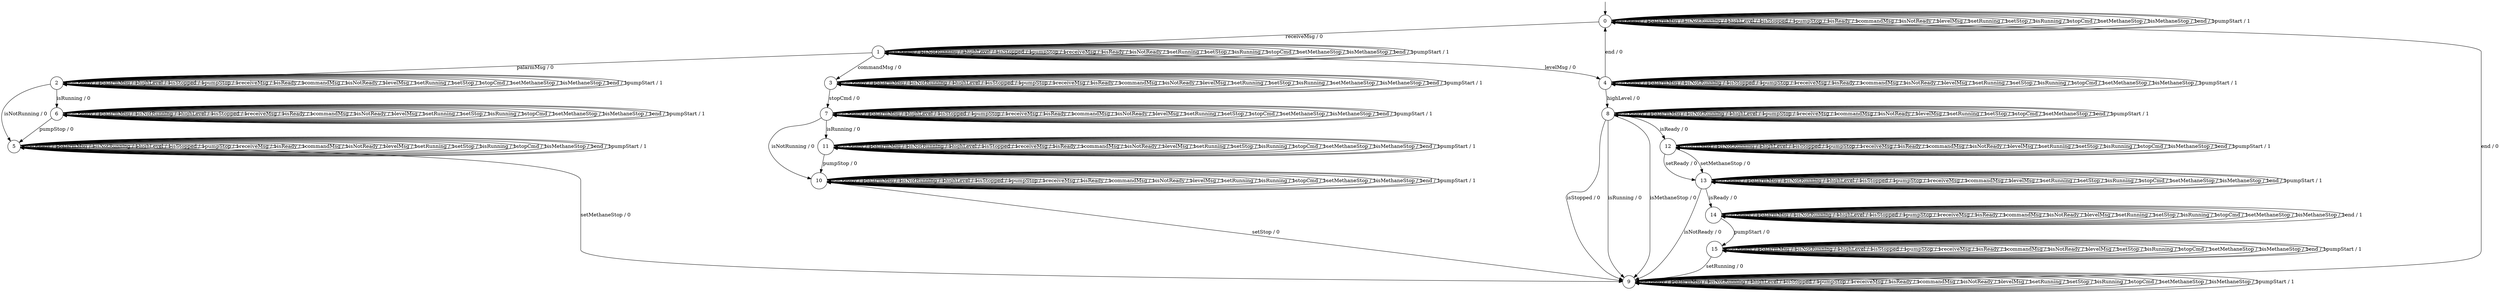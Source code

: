 digraph g {

	s0 [shape="circle" label="0"];
	s1 [shape="circle" label="1"];
	s2 [shape="circle" label="2"];
	s3 [shape="circle" label="3"];
	s4 [shape="circle" label="4"];
	s5 [shape="circle" label="5"];
	s6 [shape="circle" label="6"];
	s7 [shape="circle" label="7"];
	s8 [shape="circle" label="8"];
	s9 [shape="circle" label="9"];
	s10 [shape="circle" label="10"];
	s11 [shape="circle" label="11"];
	s12 [shape="circle" label="12"];
	s13 [shape="circle" label="13"];
	s14 [shape="circle" label="14"];
	s15 [shape="circle" label="15"];
	s0 -> s0 [label="setReady / 1"];
	s0 -> s0 [label="palarmMsg / 1"];
	s0 -> s0 [label="isNotRunning / 1"];
	s0 -> s0 [label="highLevel / 1"];
	s0 -> s0 [label="isStopped / 1"];
	s0 -> s0 [label="pumpStop / 1"];
	s0 -> s1 [label="receiveMsg / 0"];
	s0 -> s0 [label="isReady / 1"];
	s0 -> s0 [label="commandMsg / 1"];
	s0 -> s0 [label="isNotReady / 1"];
	s0 -> s0 [label="levelMsg / 1"];
	s0 -> s0 [label="setRunning / 1"];
	s0 -> s0 [label="setStop / 1"];
	s0 -> s0 [label="isRunning / 1"];
	s0 -> s0 [label="stopCmd / 1"];
	s0 -> s0 [label="setMethaneStop / 1"];
	s0 -> s0 [label="isMethaneStop / 1"];
	s0 -> s0 [label="end / 1"];
	s0 -> s0 [label="pumpStart / 1"];
	s1 -> s1 [label="setReady / 1"];
	s1 -> s2 [label="palarmMsg / 0"];
	s1 -> s1 [label="isNotRunning / 1"];
	s1 -> s1 [label="highLevel / 1"];
	s1 -> s1 [label="isStopped / 1"];
	s1 -> s1 [label="pumpStop / 1"];
	s1 -> s1 [label="receiveMsg / 1"];
	s1 -> s1 [label="isReady / 1"];
	s1 -> s3 [label="commandMsg / 0"];
	s1 -> s1 [label="isNotReady / 1"];
	s1 -> s4 [label="levelMsg / 0"];
	s1 -> s1 [label="setRunning / 1"];
	s1 -> s1 [label="setStop / 1"];
	s1 -> s1 [label="isRunning / 1"];
	s1 -> s1 [label="stopCmd / 1"];
	s1 -> s1 [label="setMethaneStop / 1"];
	s1 -> s1 [label="isMethaneStop / 1"];
	s1 -> s1 [label="end / 1"];
	s1 -> s1 [label="pumpStart / 1"];
	s2 -> s2 [label="setReady / 1"];
	s2 -> s2 [label="palarmMsg / 1"];
	s2 -> s5 [label="isNotRunning / 0"];
	s2 -> s2 [label="highLevel / 1"];
	s2 -> s2 [label="isStopped / 1"];
	s2 -> s2 [label="pumpStop / 1"];
	s2 -> s2 [label="receiveMsg / 1"];
	s2 -> s2 [label="isReady / 1"];
	s2 -> s2 [label="commandMsg / 1"];
	s2 -> s2 [label="isNotReady / 1"];
	s2 -> s2 [label="levelMsg / 1"];
	s2 -> s2 [label="setRunning / 1"];
	s2 -> s2 [label="setStop / 1"];
	s2 -> s6 [label="isRunning / 0"];
	s2 -> s2 [label="stopCmd / 1"];
	s2 -> s2 [label="setMethaneStop / 1"];
	s2 -> s2 [label="isMethaneStop / 1"];
	s2 -> s2 [label="end / 1"];
	s2 -> s2 [label="pumpStart / 1"];
	s3 -> s3 [label="setReady / 1"];
	s3 -> s3 [label="palarmMsg / 1"];
	s3 -> s3 [label="isNotRunning / 1"];
	s3 -> s3 [label="highLevel / 1"];
	s3 -> s3 [label="isStopped / 1"];
	s3 -> s3 [label="pumpStop / 1"];
	s3 -> s3 [label="receiveMsg / 1"];
	s3 -> s3 [label="isReady / 1"];
	s3 -> s3 [label="commandMsg / 1"];
	s3 -> s3 [label="isNotReady / 1"];
	s3 -> s3 [label="levelMsg / 1"];
	s3 -> s3 [label="setRunning / 1"];
	s3 -> s3 [label="setStop / 1"];
	s3 -> s3 [label="isRunning / 1"];
	s3 -> s7 [label="stopCmd / 0"];
	s3 -> s3 [label="setMethaneStop / 1"];
	s3 -> s3 [label="isMethaneStop / 1"];
	s3 -> s3 [label="end / 1"];
	s3 -> s3 [label="pumpStart / 1"];
	s4 -> s4 [label="setReady / 1"];
	s4 -> s4 [label="palarmMsg / 1"];
	s4 -> s4 [label="isNotRunning / 1"];
	s4 -> s8 [label="highLevel / 0"];
	s4 -> s4 [label="isStopped / 1"];
	s4 -> s4 [label="pumpStop / 1"];
	s4 -> s4 [label="receiveMsg / 1"];
	s4 -> s4 [label="isReady / 1"];
	s4 -> s4 [label="commandMsg / 1"];
	s4 -> s4 [label="isNotReady / 1"];
	s4 -> s4 [label="levelMsg / 1"];
	s4 -> s4 [label="setRunning / 1"];
	s4 -> s4 [label="setStop / 1"];
	s4 -> s4 [label="isRunning / 1"];
	s4 -> s4 [label="stopCmd / 1"];
	s4 -> s4 [label="setMethaneStop / 1"];
	s4 -> s4 [label="isMethaneStop / 1"];
	s4 -> s0 [label="end / 0"];
	s4 -> s4 [label="pumpStart / 1"];
	s5 -> s5 [label="setReady / 1"];
	s5 -> s5 [label="palarmMsg / 1"];
	s5 -> s5 [label="isNotRunning / 1"];
	s5 -> s5 [label="highLevel / 1"];
	s5 -> s5 [label="isStopped / 1"];
	s5 -> s5 [label="pumpStop / 1"];
	s5 -> s5 [label="receiveMsg / 1"];
	s5 -> s5 [label="isReady / 1"];
	s5 -> s5 [label="commandMsg / 1"];
	s5 -> s5 [label="isNotReady / 1"];
	s5 -> s5 [label="levelMsg / 1"];
	s5 -> s5 [label="setRunning / 1"];
	s5 -> s5 [label="setStop / 1"];
	s5 -> s5 [label="isRunning / 1"];
	s5 -> s5 [label="stopCmd / 1"];
	s5 -> s9 [label="setMethaneStop / 0"];
	s5 -> s5 [label="isMethaneStop / 1"];
	s5 -> s5 [label="end / 1"];
	s5 -> s5 [label="pumpStart / 1"];
	s6 -> s6 [label="setReady / 1"];
	s6 -> s6 [label="palarmMsg / 1"];
	s6 -> s6 [label="isNotRunning / 1"];
	s6 -> s6 [label="highLevel / 1"];
	s6 -> s6 [label="isStopped / 1"];
	s6 -> s5 [label="pumpStop / 0"];
	s6 -> s6 [label="receiveMsg / 1"];
	s6 -> s6 [label="isReady / 1"];
	s6 -> s6 [label="commandMsg / 1"];
	s6 -> s6 [label="isNotReady / 1"];
	s6 -> s6 [label="levelMsg / 1"];
	s6 -> s6 [label="setRunning / 1"];
	s6 -> s6 [label="setStop / 1"];
	s6 -> s6 [label="isRunning / 1"];
	s6 -> s6 [label="stopCmd / 1"];
	s6 -> s6 [label="setMethaneStop / 1"];
	s6 -> s6 [label="isMethaneStop / 1"];
	s6 -> s6 [label="end / 1"];
	s6 -> s6 [label="pumpStart / 1"];
	s7 -> s7 [label="setReady / 1"];
	s7 -> s7 [label="palarmMsg / 1"];
	s7 -> s10 [label="isNotRunning / 0"];
	s7 -> s7 [label="highLevel / 1"];
	s7 -> s7 [label="isStopped / 1"];
	s7 -> s7 [label="pumpStop / 1"];
	s7 -> s7 [label="receiveMsg / 1"];
	s7 -> s7 [label="isReady / 1"];
	s7 -> s7 [label="commandMsg / 1"];
	s7 -> s7 [label="isNotReady / 1"];
	s7 -> s7 [label="levelMsg / 1"];
	s7 -> s7 [label="setRunning / 1"];
	s7 -> s7 [label="setStop / 1"];
	s7 -> s11 [label="isRunning / 0"];
	s7 -> s7 [label="stopCmd / 1"];
	s7 -> s7 [label="setMethaneStop / 1"];
	s7 -> s7 [label="isMethaneStop / 1"];
	s7 -> s7 [label="end / 1"];
	s7 -> s7 [label="pumpStart / 1"];
	s8 -> s8 [label="setReady / 1"];
	s8 -> s8 [label="palarmMsg / 1"];
	s8 -> s8 [label="isNotRunning / 1"];
	s8 -> s8 [label="highLevel / 1"];
	s8 -> s9 [label="isStopped / 0"];
	s8 -> s8 [label="pumpStop / 1"];
	s8 -> s8 [label="receiveMsg / 1"];
	s8 -> s12 [label="isReady / 0"];
	s8 -> s8 [label="commandMsg / 1"];
	s8 -> s8 [label="isNotReady / 1"];
	s8 -> s8 [label="levelMsg / 1"];
	s8 -> s8 [label="setRunning / 1"];
	s8 -> s8 [label="setStop / 1"];
	s8 -> s9 [label="isRunning / 0"];
	s8 -> s8 [label="stopCmd / 1"];
	s8 -> s8 [label="setMethaneStop / 1"];
	s8 -> s9 [label="isMethaneStop / 0"];
	s8 -> s8 [label="end / 1"];
	s8 -> s8 [label="pumpStart / 1"];
	s9 -> s9 [label="setReady / 1"];
	s9 -> s9 [label="palarmMsg / 1"];
	s9 -> s9 [label="isNotRunning / 1"];
	s9 -> s9 [label="highLevel / 1"];
	s9 -> s9 [label="isStopped / 1"];
	s9 -> s9 [label="pumpStop / 1"];
	s9 -> s9 [label="receiveMsg / 1"];
	s9 -> s9 [label="isReady / 1"];
	s9 -> s9 [label="commandMsg / 1"];
	s9 -> s9 [label="isNotReady / 1"];
	s9 -> s9 [label="levelMsg / 1"];
	s9 -> s9 [label="setRunning / 1"];
	s9 -> s9 [label="setStop / 1"];
	s9 -> s9 [label="isRunning / 1"];
	s9 -> s9 [label="stopCmd / 1"];
	s9 -> s9 [label="setMethaneStop / 1"];
	s9 -> s9 [label="isMethaneStop / 1"];
	s9 -> s0 [label="end / 0"];
	s9 -> s9 [label="pumpStart / 1"];
	s10 -> s10 [label="setReady / 1"];
	s10 -> s10 [label="palarmMsg / 1"];
	s10 -> s10 [label="isNotRunning / 1"];
	s10 -> s10 [label="highLevel / 1"];
	s10 -> s10 [label="isStopped / 1"];
	s10 -> s10 [label="pumpStop / 1"];
	s10 -> s10 [label="receiveMsg / 1"];
	s10 -> s10 [label="isReady / 1"];
	s10 -> s10 [label="commandMsg / 1"];
	s10 -> s10 [label="isNotReady / 1"];
	s10 -> s10 [label="levelMsg / 1"];
	s10 -> s10 [label="setRunning / 1"];
	s10 -> s9 [label="setStop / 0"];
	s10 -> s10 [label="isRunning / 1"];
	s10 -> s10 [label="stopCmd / 1"];
	s10 -> s10 [label="setMethaneStop / 1"];
	s10 -> s10 [label="isMethaneStop / 1"];
	s10 -> s10 [label="end / 1"];
	s10 -> s10 [label="pumpStart / 1"];
	s11 -> s11 [label="setReady / 1"];
	s11 -> s11 [label="palarmMsg / 1"];
	s11 -> s11 [label="isNotRunning / 1"];
	s11 -> s11 [label="highLevel / 1"];
	s11 -> s11 [label="isStopped / 1"];
	s11 -> s10 [label="pumpStop / 0"];
	s11 -> s11 [label="receiveMsg / 1"];
	s11 -> s11 [label="isReady / 1"];
	s11 -> s11 [label="commandMsg / 1"];
	s11 -> s11 [label="isNotReady / 1"];
	s11 -> s11 [label="levelMsg / 1"];
	s11 -> s11 [label="setRunning / 1"];
	s11 -> s11 [label="setStop / 1"];
	s11 -> s11 [label="isRunning / 1"];
	s11 -> s11 [label="stopCmd / 1"];
	s11 -> s11 [label="setMethaneStop / 1"];
	s11 -> s11 [label="isMethaneStop / 1"];
	s11 -> s11 [label="end / 1"];
	s11 -> s11 [label="pumpStart / 1"];
	s12 -> s13 [label="setReady / 0"];
	s12 -> s12 [label="palarmMsg / 1"];
	s12 -> s12 [label="isNotRunning / 1"];
	s12 -> s12 [label="highLevel / 1"];
	s12 -> s12 [label="isStopped / 1"];
	s12 -> s12 [label="pumpStop / 1"];
	s12 -> s12 [label="receiveMsg / 1"];
	s12 -> s12 [label="isReady / 1"];
	s12 -> s12 [label="commandMsg / 1"];
	s12 -> s12 [label="isNotReady / 1"];
	s12 -> s12 [label="levelMsg / 1"];
	s12 -> s12 [label="setRunning / 1"];
	s12 -> s12 [label="setStop / 1"];
	s12 -> s12 [label="isRunning / 1"];
	s12 -> s12 [label="stopCmd / 1"];
	s12 -> s13 [label="setMethaneStop / 0"];
	s12 -> s12 [label="isMethaneStop / 1"];
	s12 -> s12 [label="end / 1"];
	s12 -> s12 [label="pumpStart / 1"];
	s13 -> s13 [label="setReady / 1"];
	s13 -> s13 [label="palarmMsg / 1"];
	s13 -> s13 [label="isNotRunning / 1"];
	s13 -> s13 [label="highLevel / 1"];
	s13 -> s13 [label="isStopped / 1"];
	s13 -> s13 [label="pumpStop / 1"];
	s13 -> s13 [label="receiveMsg / 1"];
	s13 -> s14 [label="isReady / 0"];
	s13 -> s13 [label="commandMsg / 1"];
	s13 -> s9 [label="isNotReady / 0"];
	s13 -> s13 [label="levelMsg / 1"];
	s13 -> s13 [label="setRunning / 1"];
	s13 -> s13 [label="setStop / 1"];
	s13 -> s13 [label="isRunning / 1"];
	s13 -> s13 [label="stopCmd / 1"];
	s13 -> s13 [label="setMethaneStop / 1"];
	s13 -> s13 [label="isMethaneStop / 1"];
	s13 -> s13 [label="end / 1"];
	s13 -> s13 [label="pumpStart / 1"];
	s14 -> s14 [label="setReady / 1"];
	s14 -> s14 [label="palarmMsg / 1"];
	s14 -> s14 [label="isNotRunning / 1"];
	s14 -> s14 [label="highLevel / 1"];
	s14 -> s14 [label="isStopped / 1"];
	s14 -> s14 [label="pumpStop / 1"];
	s14 -> s14 [label="receiveMsg / 1"];
	s14 -> s14 [label="isReady / 1"];
	s14 -> s14 [label="commandMsg / 1"];
	s14 -> s14 [label="isNotReady / 1"];
	s14 -> s14 [label="levelMsg / 1"];
	s14 -> s14 [label="setRunning / 1"];
	s14 -> s14 [label="setStop / 1"];
	s14 -> s14 [label="isRunning / 1"];
	s14 -> s14 [label="stopCmd / 1"];
	s14 -> s14 [label="setMethaneStop / 1"];
	s14 -> s14 [label="isMethaneStop / 1"];
	s14 -> s14 [label="end / 1"];
	s14 -> s15 [label="pumpStart / 0"];
	s15 -> s15 [label="setReady / 1"];
	s15 -> s15 [label="palarmMsg / 1"];
	s15 -> s15 [label="isNotRunning / 1"];
	s15 -> s15 [label="highLevel / 1"];
	s15 -> s15 [label="isStopped / 1"];
	s15 -> s15 [label="pumpStop / 1"];
	s15 -> s15 [label="receiveMsg / 1"];
	s15 -> s15 [label="isReady / 1"];
	s15 -> s15 [label="commandMsg / 1"];
	s15 -> s15 [label="isNotReady / 1"];
	s15 -> s15 [label="levelMsg / 1"];
	s15 -> s9 [label="setRunning / 0"];
	s15 -> s15 [label="setStop / 1"];
	s15 -> s15 [label="isRunning / 1"];
	s15 -> s15 [label="stopCmd / 1"];
	s15 -> s15 [label="setMethaneStop / 1"];
	s15 -> s15 [label="isMethaneStop / 1"];
	s15 -> s15 [label="end / 1"];
	s15 -> s15 [label="pumpStart / 1"];

__start0 [label="" shape="none" width="0" height="0"];
__start0 -> s0;
}
